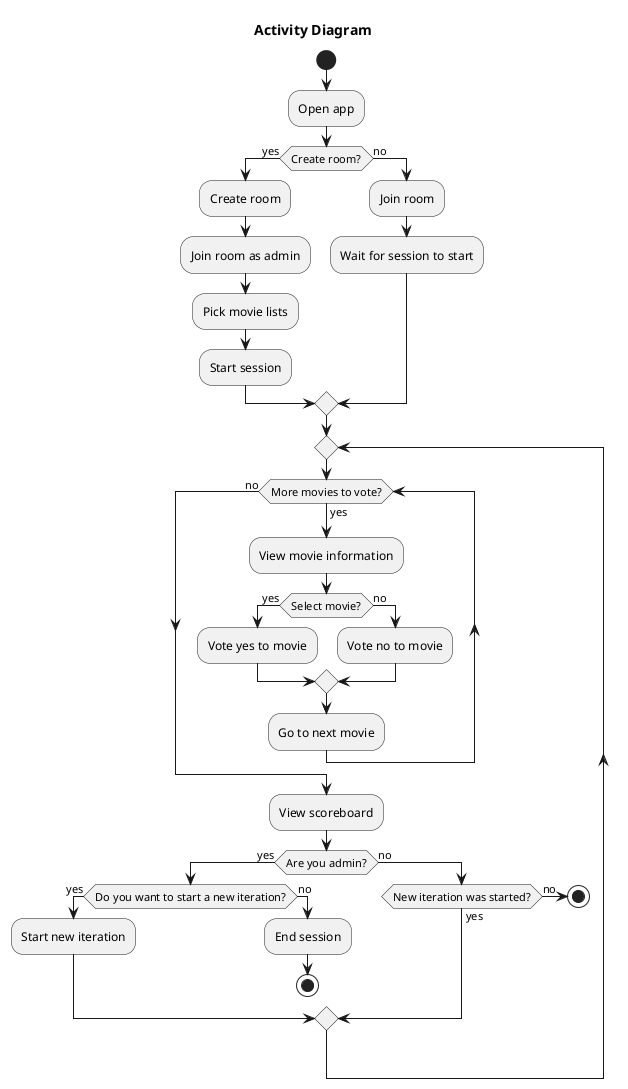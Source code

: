 @startuml Activity_Diagram
hide circle
title
Activity Diagram
end title
' left to right direction

start
:Open app;
if(Create room?) then (yes)
    :Create room;
    :Join room as admin;
    :Pick movie lists;
    :Start session;
else (no)
    :Join room;
    :Wait for session to start;
endif
repeat
while(More movies to vote?) is (yes)
    :View movie information;
    if(Select movie?) then (yes)
        :Vote yes to movie;
    else (no)
        :Vote no to movie;
    endif
    :Go to next movie;
endwhile (no)
:View scoreboard;
if(Are you admin?) then (yes)
    if(Do you want to start a new iteration?) then (yes)
        :Start new iteration;
    else (no)
        :End session;
        stop
    endif
else (no)
    if(New iteration was started?) then (yes)
    else (no)
        stop
    endif
endif

@enduml

